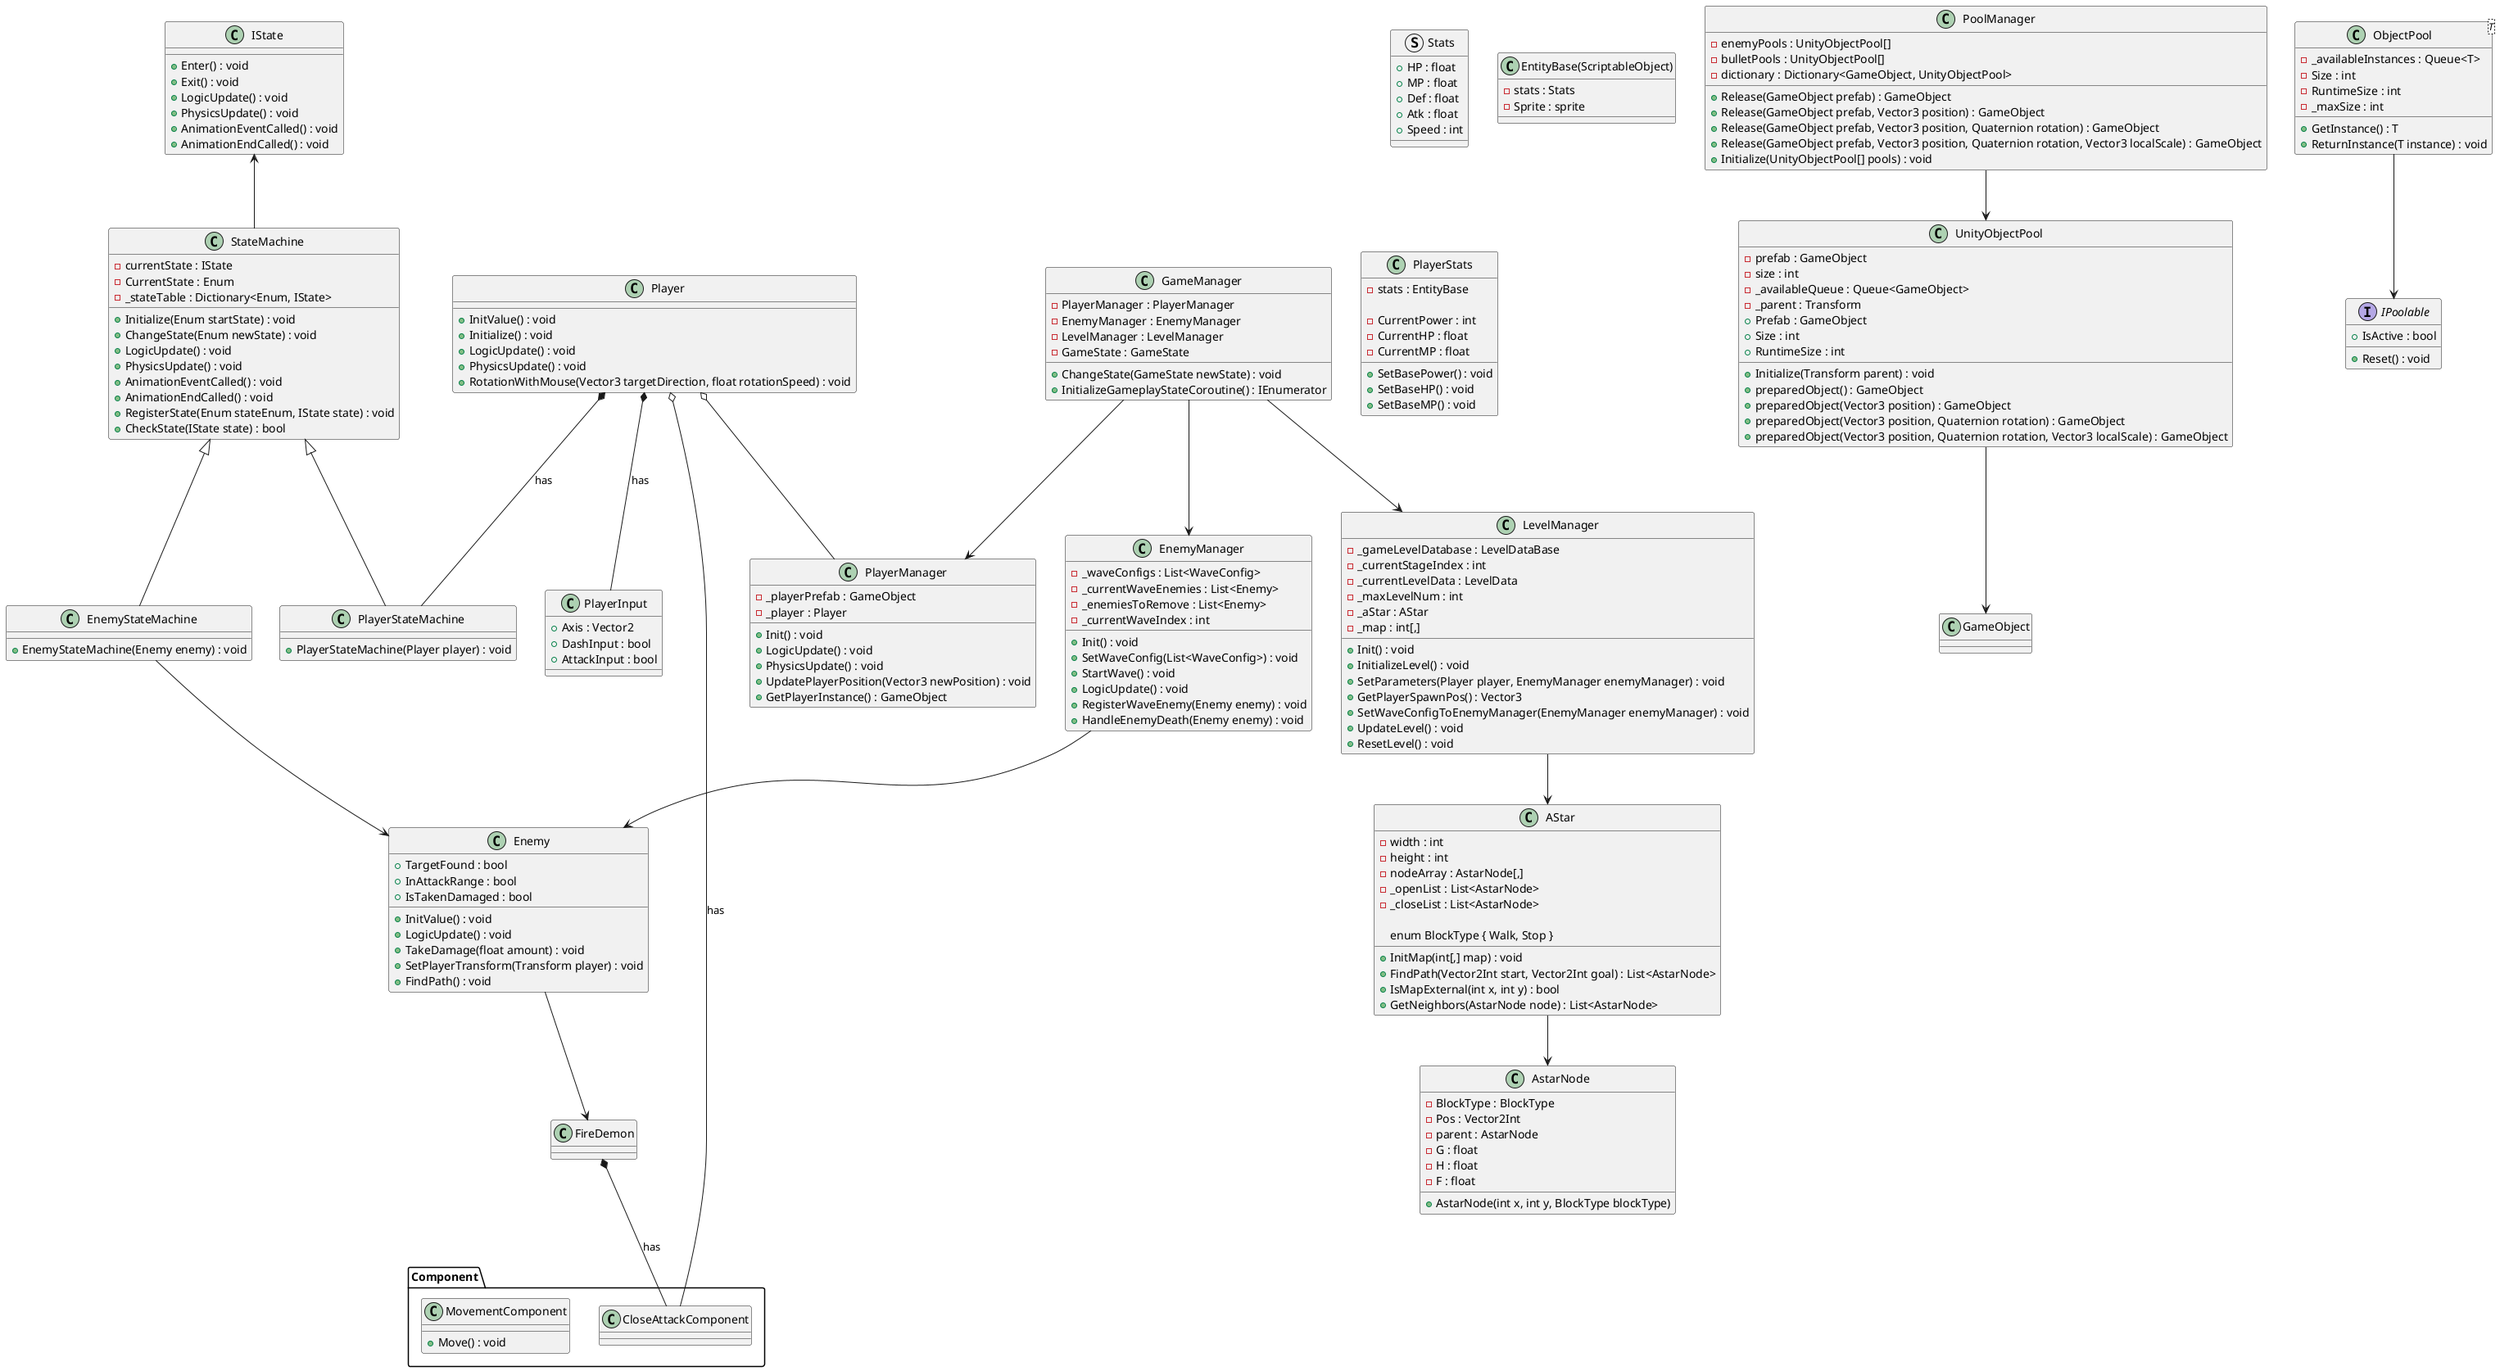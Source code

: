 @startuml MainSystem

package "Component"{
    class CloseAttackComponent{
        
    }

    class MovementComponent{
        + Move() : void
    }
}

class GameManager {
    - PlayerManager : PlayerManager
    - EnemyManager : EnemyManager
    - LevelManager : LevelManager
    - GameState : GameState
    + ChangeState(GameState newState) : void
    + InitializeGameplayStateCoroutine() : IEnumerator
}

class PlayerManager {
    - _playerPrefab : GameObject
    - _player : Player
    + Init() : void
    + LogicUpdate() : void
    + PhysicsUpdate() : void
    + UpdatePlayerPosition(Vector3 newPosition) : void
    + GetPlayerInstance() : GameObject
}

class EnemyManager {
    - _waveConfigs : List<WaveConfig>
    - _currentWaveEnemies : List<Enemy>
    - _enemiesToRemove : List<Enemy>
    - _currentWaveIndex : int
    + Init() : void
    + SetWaveConfig(List<WaveConfig>) : void
    + StartWave() : void
    + LogicUpdate() : void
    + RegisterWaveEnemy(Enemy enemy) : void
    + HandleEnemyDeath(Enemy enemy) : void
}

class LevelManager {
    - _gameLevelDatabase : LevelDataBase
    - _currentStageIndex : int
    - _currentLevelData : LevelData
    - _maxLevelNum : int
    - _aStar : AStar
    - _map : int[,]
    + Init() : void
    + InitializeLevel() : void
    + SetParameters(Player player, EnemyManager enemyManager) : void
    + GetPlayerSpawnPos() : Vector3
    + SetWaveConfigToEnemyManager(EnemyManager enemyManager) : void
    + UpdateLevel() : void
    + ResetLevel() : void
}

class AstarNode {
        - BlockType : BlockType
        - Pos : Vector2Int
        - parent : AstarNode
        - G : float
        - H : float
        - F : float
        + AstarNode(int x, int y, BlockType blockType)
    }

class AStar {
    - width : int
    - height : int
    - nodeArray : AstarNode[,]
    - _openList : List<AstarNode>
    - _closeList : List<AstarNode>
    + InitMap(int[,] map) : void
    + FindPath(Vector2Int start, Vector2Int goal) : List<AstarNode>
    + IsMapExternal(int x, int y) : bool
    + GetNeighbors(AstarNode node) : List<AstarNode>
    
    enum BlockType { Walk, Stop }
    
    
}

class PoolManager {
    - enemyPools : UnityObjectPool[]
    - bulletPools : UnityObjectPool[]
    - dictionary : Dictionary<GameObject, UnityObjectPool>
    + Release(GameObject prefab) : GameObject
    + Release(GameObject prefab, Vector3 position) : GameObject
    + Release(GameObject prefab, Vector3 position, Quaternion rotation) : GameObject
    + Release(GameObject prefab, Vector3 position, Quaternion rotation, Vector3 localScale) : GameObject
    + Initialize(UnityObjectPool[] pools) : void
}

class UnityObjectPool {
    - prefab : GameObject
    - size : int
    - _availableQueue : Queue<GameObject>
    - _parent : Transform
    + Prefab : GameObject
    + Size : int
    + RuntimeSize : int
    + Initialize(Transform parent) : void
    + preparedObject() : GameObject
    + preparedObject(Vector3 position) : GameObject
    + preparedObject(Vector3 position, Quaternion rotation) : GameObject
    + preparedObject(Vector3 position, Quaternion rotation, Vector3 localScale) : GameObject
}

class ObjectPool<T> {
    - _availableInstances : Queue<T>
    - Size : int
    - RuntimeSize : int
    - _maxSize : int
    + GetInstance() : T
    + ReturnInstance(T instance) : void
}

interface IPoolable {
    + IsActive : bool
    + Reset() : void
}

class StateMachine {
    - currentState : IState
    - CurrentState : Enum
    - _stateTable : Dictionary<Enum, IState>
    + Initialize(Enum startState) : void
    + ChangeState(Enum newState) : void
    + LogicUpdate() : void
    + PhysicsUpdate() : void
    + AnimationEventCalled() : void
    + AnimationEndCalled() : void
    + RegisterState(Enum stateEnum, IState state) : void
    + CheckState(IState state) : bool
}

class IState {
    + Enter() : void
    + Exit() : void
    + LogicUpdate() : void
    + PhysicsUpdate() : void
    + AnimationEventCalled() : void
    + AnimationEndCalled() : void
}

class PlayerStateMachine extends StateMachine {
    + PlayerStateMachine(Player player) : void
}

class EnemyStateMachine extends StateMachine {
    + EnemyStateMachine(Enemy enemy) : void
}

 struct Stats{
    + HP : float
    + MP : float
    + Def : float
    + Atk : float
    + Speed : int
 }


class EntityBase(ScriptableObject){
    - stats : Stats
    - Sprite : sprite
}

class PlayerStats{
    - stats : EntityBase

    - CurrentPower : int
    - CurrentHP : float
    - CurrentMP : float
    
    + SetBasePower() : void
    + SetBaseHP() : void
    + SetBaseMP() : void
}

class PlayerInput{
    + Axis : Vector2
    + DashInput : bool
    + AttackInput : bool
}

class Player {
    + InitValue() : void
    + Initialize() : void
    + LogicUpdate() : void
    + PhysicsUpdate() : void
    + RotationWithMouse(Vector3 targetDirection, float rotationSpeed) : void
}

Player *-- PlayerInput : has
Player o-- CloseAttackComponent : has
Player *-- PlayerStateMachine : has
Player o-- PlayerManager 

class Enemy {
    + TargetFound : bool
    + InAttackRange : bool
    + IsTakenDamaged : bool
    + InitValue() : void
    + LogicUpdate() : void
    + TakeDamage(float amount) : void
    + SetPlayerTransform(Transform player) : void
    + FindPath() : void
}

class FireDemon{

}

FireDemon *-- CloseAttackComponent : has


GameManager --> PlayerManager
GameManager --> EnemyManager
GameManager --> LevelManager

EnemyManager --> Enemy
LevelManager --> AStar
AStar --> AstarNode

StateMachine -up-> IState

EnemyStateMachine --> Enemy

PoolManager --> UnityObjectPool
UnityObjectPool --> GameObject
ObjectPool --> IPoolable


Enemy --> FireDemon
@enduml
